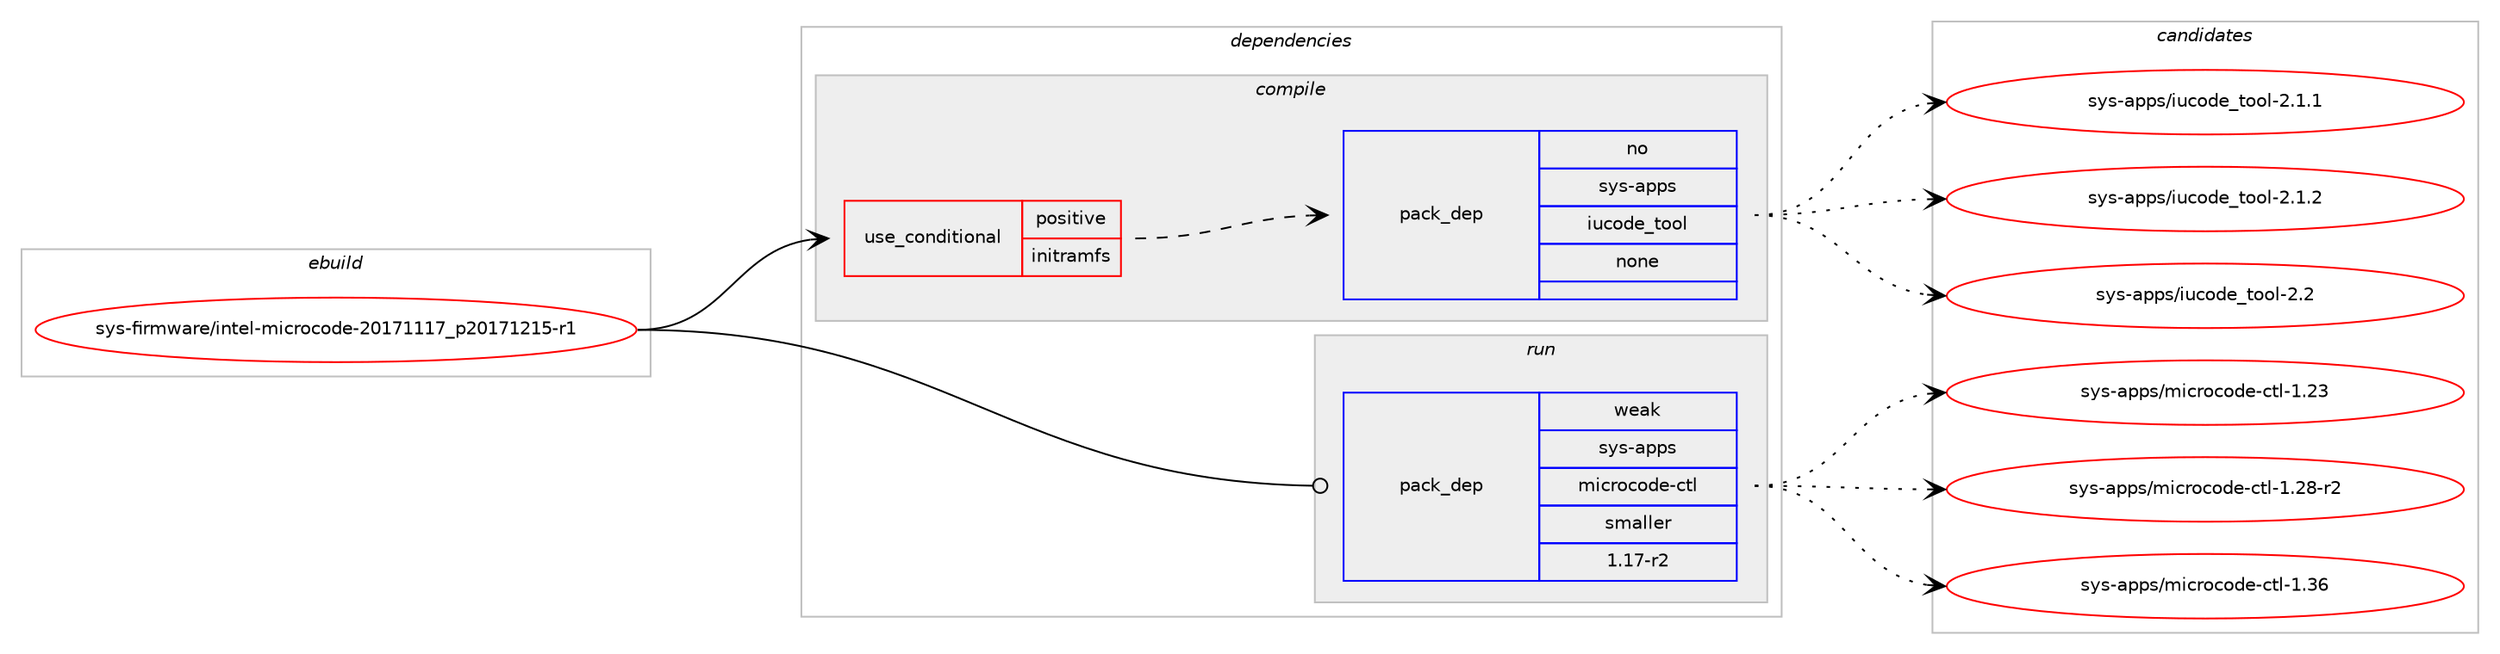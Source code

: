 digraph prolog {

# *************
# Graph options
# *************

newrank=true;
concentrate=true;
compound=true;
graph [rankdir=LR,fontname=Helvetica,fontsize=10,ranksep=1.5];#, ranksep=2.5, nodesep=0.2];
edge  [arrowhead=vee];
node  [fontname=Helvetica,fontsize=10];

# **********
# The ebuild
# **********

subgraph cluster_leftcol {
color=gray;
rank=same;
label=<<i>ebuild</i>>;
id [label="sys-firmware/intel-microcode-20171117_p20171215-r1", color=red, width=4, href="../sys-firmware/intel-microcode-20171117_p20171215-r1.svg"];
}

# ****************
# The dependencies
# ****************

subgraph cluster_midcol {
color=gray;
label=<<i>dependencies</i>>;
subgraph cluster_compile {
fillcolor="#eeeeee";
style=filled;
label=<<i>compile</i>>;
subgraph cond588 {
dependency5554 [label=<<TABLE BORDER="0" CELLBORDER="1" CELLSPACING="0" CELLPADDING="4"><TR><TD ROWSPAN="3" CELLPADDING="10">use_conditional</TD></TR><TR><TD>positive</TD></TR><TR><TD>initramfs</TD></TR></TABLE>>, shape=none, color=red];
subgraph pack4915 {
dependency5555 [label=<<TABLE BORDER="0" CELLBORDER="1" CELLSPACING="0" CELLPADDING="4" WIDTH="220"><TR><TD ROWSPAN="6" CELLPADDING="30">pack_dep</TD></TR><TR><TD WIDTH="110">no</TD></TR><TR><TD>sys-apps</TD></TR><TR><TD>iucode_tool</TD></TR><TR><TD>none</TD></TR><TR><TD></TD></TR></TABLE>>, shape=none, color=blue];
}
dependency5554:e -> dependency5555:w [weight=20,style="dashed",arrowhead="vee"];
}
id:e -> dependency5554:w [weight=20,style="solid",arrowhead="vee"];
}
subgraph cluster_compileandrun {
fillcolor="#eeeeee";
style=filled;
label=<<i>compile and run</i>>;
}
subgraph cluster_run {
fillcolor="#eeeeee";
style=filled;
label=<<i>run</i>>;
subgraph pack4916 {
dependency5556 [label=<<TABLE BORDER="0" CELLBORDER="1" CELLSPACING="0" CELLPADDING="4" WIDTH="220"><TR><TD ROWSPAN="6" CELLPADDING="30">pack_dep</TD></TR><TR><TD WIDTH="110">weak</TD></TR><TR><TD>sys-apps</TD></TR><TR><TD>microcode-ctl</TD></TR><TR><TD>smaller</TD></TR><TR><TD>1.17-r2</TD></TR></TABLE>>, shape=none, color=blue];
}
id:e -> dependency5556:w [weight=20,style="solid",arrowhead="odot"];
}
}

# **************
# The candidates
# **************

subgraph cluster_choices {
rank=same;
color=gray;
label=<<i>candidates</i>>;

subgraph choice4915 {
color=black;
nodesep=1;
choice1151211154597112112115471051179911110010195116111111108455046494649 [label="sys-apps/iucode_tool-2.1.1", color=red, width=4,href="../sys-apps/iucode_tool-2.1.1.svg"];
choice1151211154597112112115471051179911110010195116111111108455046494650 [label="sys-apps/iucode_tool-2.1.2", color=red, width=4,href="../sys-apps/iucode_tool-2.1.2.svg"];
choice115121115459711211211547105117991111001019511611111110845504650 [label="sys-apps/iucode_tool-2.2", color=red, width=4,href="../sys-apps/iucode_tool-2.2.svg"];
dependency5555:e -> choice1151211154597112112115471051179911110010195116111111108455046494649:w [style=dotted,weight="100"];
dependency5555:e -> choice1151211154597112112115471051179911110010195116111111108455046494650:w [style=dotted,weight="100"];
dependency5555:e -> choice115121115459711211211547105117991111001019511611111110845504650:w [style=dotted,weight="100"];
}
subgraph choice4916 {
color=black;
nodesep=1;
choice115121115459711211211547109105991141119911110010145991161084549465051 [label="sys-apps/microcode-ctl-1.23", color=red, width=4,href="../sys-apps/microcode-ctl-1.23.svg"];
choice1151211154597112112115471091059911411199111100101459911610845494650564511450 [label="sys-apps/microcode-ctl-1.28-r2", color=red, width=4,href="../sys-apps/microcode-ctl-1.28-r2.svg"];
choice115121115459711211211547109105991141119911110010145991161084549465154 [label="sys-apps/microcode-ctl-1.36", color=red, width=4,href="../sys-apps/microcode-ctl-1.36.svg"];
dependency5556:e -> choice115121115459711211211547109105991141119911110010145991161084549465051:w [style=dotted,weight="100"];
dependency5556:e -> choice1151211154597112112115471091059911411199111100101459911610845494650564511450:w [style=dotted,weight="100"];
dependency5556:e -> choice115121115459711211211547109105991141119911110010145991161084549465154:w [style=dotted,weight="100"];
}
}

}
